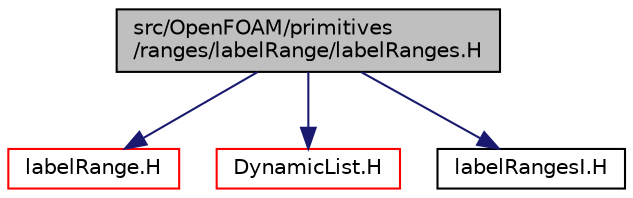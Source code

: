 digraph "src/OpenFOAM/primitives/ranges/labelRange/labelRanges.H"
{
  bgcolor="transparent";
  edge [fontname="Helvetica",fontsize="10",labelfontname="Helvetica",labelfontsize="10"];
  node [fontname="Helvetica",fontsize="10",shape=record];
  Node0 [label="src/OpenFOAM/primitives\l/ranges/labelRange/labelRanges.H",height=0.2,width=0.4,color="black", fillcolor="grey75", style="filled", fontcolor="black"];
  Node0 -> Node1 [color="midnightblue",fontsize="10",style="solid",fontname="Helvetica"];
  Node1 [label="labelRange.H",height=0.2,width=0.4,color="red",URL="$a13265.html"];
  Node0 -> Node24 [color="midnightblue",fontsize="10",style="solid",fontname="Helvetica"];
  Node24 [label="DynamicList.H",height=0.2,width=0.4,color="red",URL="$a09335.html"];
  Node0 -> Node66 [color="midnightblue",fontsize="10",style="solid",fontname="Helvetica"];
  Node66 [label="labelRangesI.H",height=0.2,width=0.4,color="black",URL="$a13277.html"];
}
